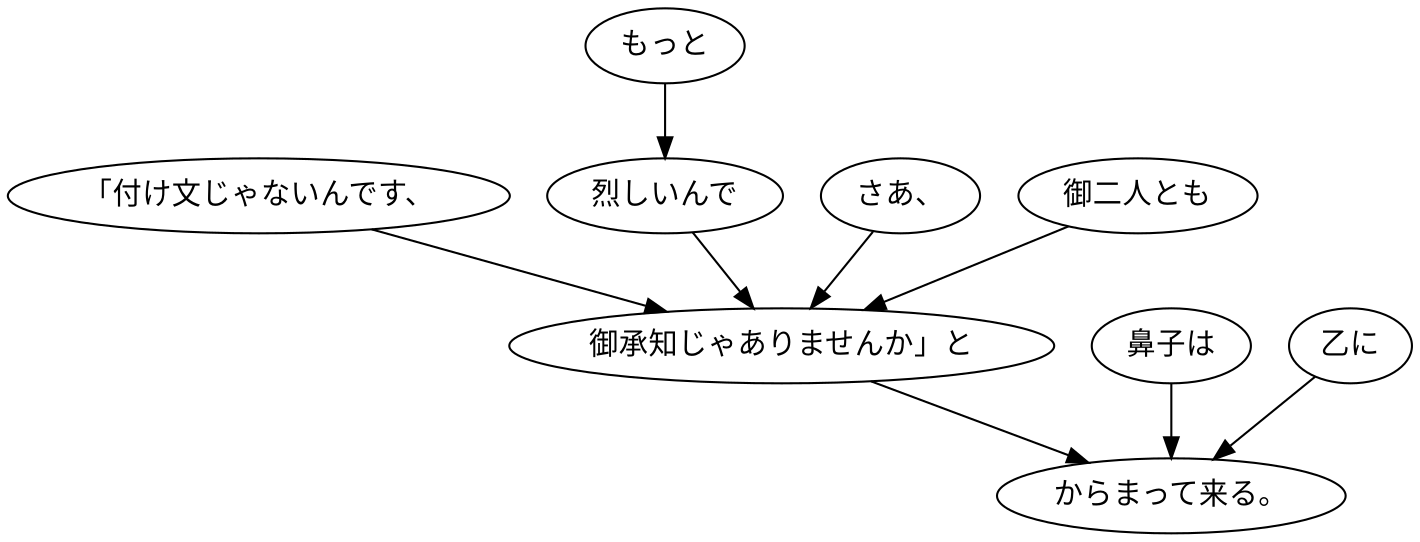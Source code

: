 digraph graph1630 {
	node0 [label="「付け文じゃないんです、"];
	node1 [label="もっと"];
	node2 [label="烈しいんで"];
	node3 [label="さあ、"];
	node4 [label="御二人とも"];
	node5 [label="御承知じゃありませんか」と"];
	node6 [label="鼻子は"];
	node7 [label="乙に"];
	node8 [label="からまって来る。"];
	node0 -> node5;
	node1 -> node2;
	node2 -> node5;
	node3 -> node5;
	node4 -> node5;
	node5 -> node8;
	node6 -> node8;
	node7 -> node8;
}
